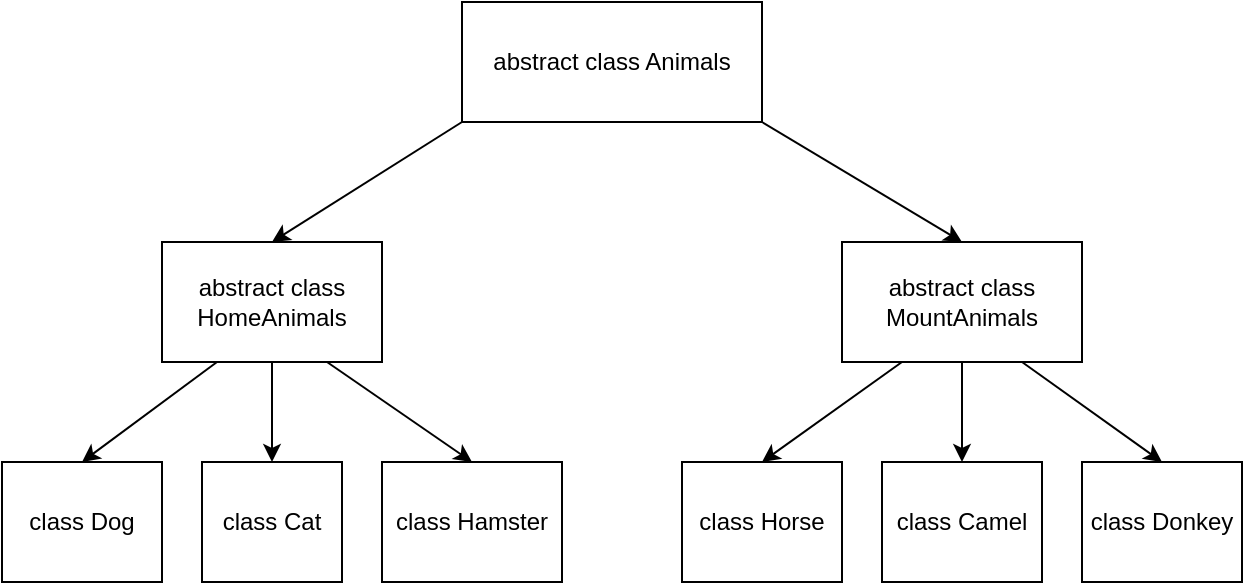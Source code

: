 <mxfile>
    <diagram id="cVbbrwHO6vb67zWM9F6v" name="Page-1">
        <mxGraphModel dx="770" dy="320" grid="1" gridSize="10" guides="1" tooltips="1" connect="1" arrows="1" fold="1" page="1" pageScale="1" pageWidth="827" pageHeight="1169" math="0" shadow="0">
            <root>
                <mxCell id="0"/>
                <mxCell id="1" parent="0"/>
                <mxCell id="5" style="edgeStyle=none;html=1;exitX=0;exitY=1;exitDx=0;exitDy=0;entryX=0.5;entryY=0;entryDx=0;entryDy=0;" edge="1" parent="1" source="2" target="3">
                    <mxGeometry relative="1" as="geometry"/>
                </mxCell>
                <mxCell id="6" style="edgeStyle=none;html=1;exitX=1;exitY=1;exitDx=0;exitDy=0;entryX=0.5;entryY=0;entryDx=0;entryDy=0;" edge="1" parent="1" source="2" target="4">
                    <mxGeometry relative="1" as="geometry"/>
                </mxCell>
                <mxCell id="2" value="abstract class Animals" style="rounded=0;whiteSpace=wrap;html=1;" vertex="1" parent="1">
                    <mxGeometry x="310" y="50" width="150" height="60" as="geometry"/>
                </mxCell>
                <mxCell id="10" style="edgeStyle=none;html=1;exitX=0.25;exitY=1;exitDx=0;exitDy=0;entryX=0.5;entryY=0;entryDx=0;entryDy=0;" edge="1" parent="1" source="3" target="7">
                    <mxGeometry relative="1" as="geometry"/>
                </mxCell>
                <mxCell id="11" style="edgeStyle=none;html=1;exitX=0.5;exitY=1;exitDx=0;exitDy=0;entryX=0.5;entryY=0;entryDx=0;entryDy=0;" edge="1" parent="1" source="3" target="8">
                    <mxGeometry relative="1" as="geometry"/>
                </mxCell>
                <mxCell id="12" style="edgeStyle=none;html=1;exitX=0.75;exitY=1;exitDx=0;exitDy=0;entryX=0.5;entryY=0;entryDx=0;entryDy=0;" edge="1" parent="1" source="3" target="9">
                    <mxGeometry relative="1" as="geometry"/>
                </mxCell>
                <mxCell id="3" value="abstract class HomeAnimals" style="rounded=0;whiteSpace=wrap;html=1;" vertex="1" parent="1">
                    <mxGeometry x="160" y="170" width="110" height="60" as="geometry"/>
                </mxCell>
                <mxCell id="16" style="edgeStyle=none;html=1;exitX=0.25;exitY=1;exitDx=0;exitDy=0;entryX=0.5;entryY=0;entryDx=0;entryDy=0;" edge="1" parent="1" source="4" target="13">
                    <mxGeometry relative="1" as="geometry"/>
                </mxCell>
                <mxCell id="17" style="edgeStyle=none;html=1;exitX=0.5;exitY=1;exitDx=0;exitDy=0;entryX=0.5;entryY=0;entryDx=0;entryDy=0;" edge="1" parent="1" source="4" target="14">
                    <mxGeometry relative="1" as="geometry"/>
                </mxCell>
                <mxCell id="18" style="edgeStyle=none;html=1;exitX=0.75;exitY=1;exitDx=0;exitDy=0;entryX=0.5;entryY=0;entryDx=0;entryDy=0;" edge="1" parent="1" source="4" target="15">
                    <mxGeometry relative="1" as="geometry"/>
                </mxCell>
                <mxCell id="4" value="abstract class MountAnimals" style="rounded=0;whiteSpace=wrap;html=1;" vertex="1" parent="1">
                    <mxGeometry x="500" y="170" width="120" height="60" as="geometry"/>
                </mxCell>
                <mxCell id="7" value="class Dog" style="rounded=0;whiteSpace=wrap;html=1;" vertex="1" parent="1">
                    <mxGeometry x="80" y="280" width="80" height="60" as="geometry"/>
                </mxCell>
                <mxCell id="8" value="class Cat" style="rounded=0;whiteSpace=wrap;html=1;" vertex="1" parent="1">
                    <mxGeometry x="180" y="280" width="70" height="60" as="geometry"/>
                </mxCell>
                <mxCell id="9" value="class Hamster" style="rounded=0;whiteSpace=wrap;html=1;" vertex="1" parent="1">
                    <mxGeometry x="270" y="280" width="90" height="60" as="geometry"/>
                </mxCell>
                <mxCell id="13" value="class Horse" style="rounded=0;whiteSpace=wrap;html=1;" vertex="1" parent="1">
                    <mxGeometry x="420" y="280" width="80" height="60" as="geometry"/>
                </mxCell>
                <mxCell id="14" value="class Camel" style="rounded=0;whiteSpace=wrap;html=1;" vertex="1" parent="1">
                    <mxGeometry x="520" y="280" width="80" height="60" as="geometry"/>
                </mxCell>
                <mxCell id="15" value="class Donkey" style="rounded=0;whiteSpace=wrap;html=1;" vertex="1" parent="1">
                    <mxGeometry x="620" y="280" width="80" height="60" as="geometry"/>
                </mxCell>
            </root>
        </mxGraphModel>
    </diagram>
</mxfile>